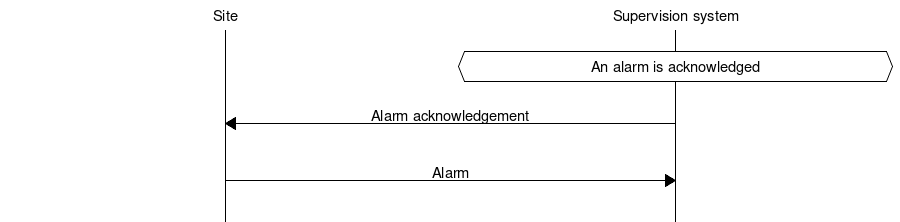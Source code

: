# MSC for Alarm ack from system

msc {
  hscale = "1.5", arcgradient = "0";

  site [label="Site"], system [label="Supervision system"];

  |||;
  system abox system [ label = "An alarm is acknowledged" ];
  |||;
  site<=system [ label = "Alarm acknowledgement" ];
  |||;
  site=>system [ label = "Alarm" ];
  |||;
}
